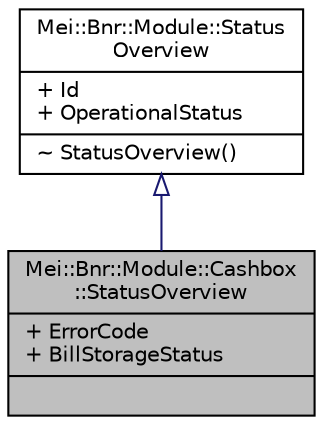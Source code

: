 digraph "Mei::Bnr::Module::Cashbox::StatusOverview"
{
  edge [fontname="Helvetica",fontsize="10",labelfontname="Helvetica",labelfontsize="10"];
  node [fontname="Helvetica",fontsize="10",shape=record];
  Node1 [label="{Mei::Bnr::Module::Cashbox\l::StatusOverview\n|+ ErrorCode\l+ BillStorageStatus\l|}",height=0.2,width=0.4,color="black", fillcolor="grey75", style="filled", fontcolor="black"];
  Node2 -> Node1 [dir="back",color="midnightblue",fontsize="10",style="solid",arrowtail="onormal",fontname="Helvetica"];
  Node2 [label="{Mei::Bnr::Module::Status\lOverview\n|+ Id\l+ OperationalStatus\l|~ StatusOverview()\l}",height=0.2,width=0.4,color="black", fillcolor="white", style="filled",URL="$a00128.html",tooltip="Module::StatusOverview "];
}
